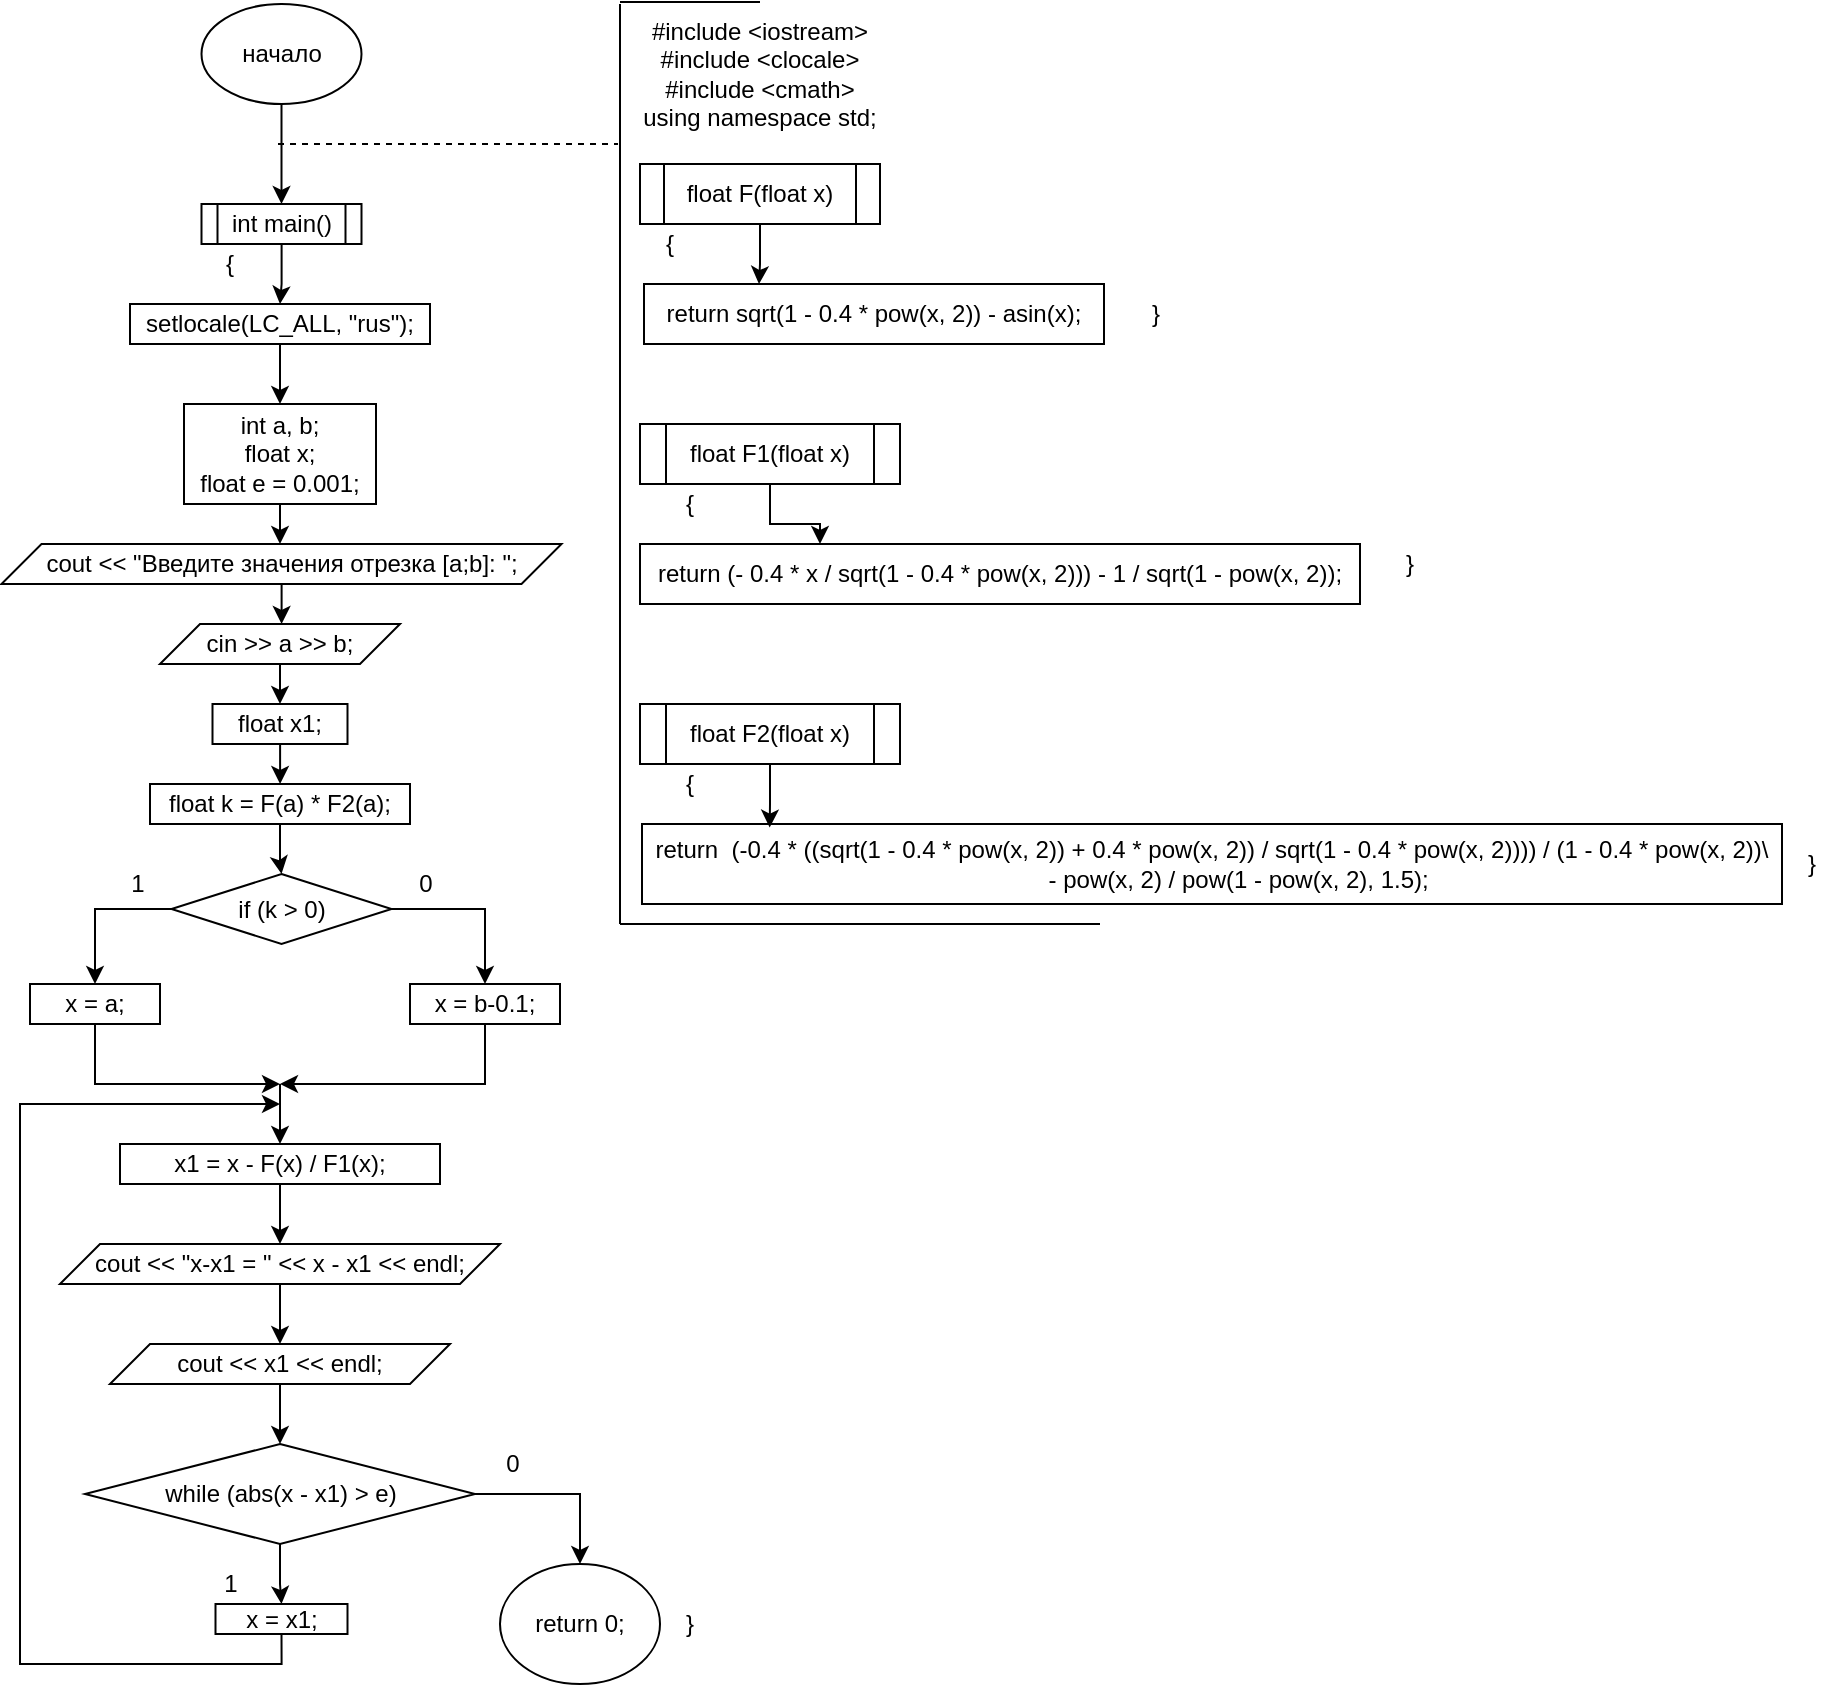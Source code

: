 <mxfile version="24.7.17">
  <diagram name="Страница — 1" id="dFE-vZxJJhm6LtwRVSg4">
    <mxGraphModel dx="1050" dy="717" grid="1" gridSize="10" guides="1" tooltips="1" connect="1" arrows="1" fold="1" page="1" pageScale="1" pageWidth="827" pageHeight="1169" math="0" shadow="0">
      <root>
        <mxCell id="0" />
        <mxCell id="1" parent="0" />
        <mxCell id="AQD5qiBSx-ihoJBbqy6e-1" style="edgeStyle=orthogonalEdgeStyle;rounded=0;orthogonalLoop=1;jettySize=auto;html=1;entryX=0.5;entryY=0;entryDx=0;entryDy=0;" parent="1" source="AQD5qiBSx-ihoJBbqy6e-2" target="AQD5qiBSx-ihoJBbqy6e-4" edge="1">
          <mxGeometry relative="1" as="geometry" />
        </mxCell>
        <mxCell id="AQD5qiBSx-ihoJBbqy6e-2" value="начало" style="ellipse;whiteSpace=wrap;html=1;" parent="1" vertex="1">
          <mxGeometry x="290.75" y="60" width="80" height="50" as="geometry" />
        </mxCell>
        <mxCell id="AQD5qiBSx-ihoJBbqy6e-3" style="edgeStyle=orthogonalEdgeStyle;rounded=0;orthogonalLoop=1;jettySize=auto;html=1;entryX=0.5;entryY=0;entryDx=0;entryDy=0;" parent="1" source="AQD5qiBSx-ihoJBbqy6e-4" target="AQD5qiBSx-ihoJBbqy6e-12" edge="1">
          <mxGeometry relative="1" as="geometry" />
        </mxCell>
        <mxCell id="AQD5qiBSx-ihoJBbqy6e-4" value="int main()" style="shape=process;whiteSpace=wrap;html=1;backgroundOutline=1;" parent="1" vertex="1">
          <mxGeometry x="290.75" y="160" width="80" height="20" as="geometry" />
        </mxCell>
        <mxCell id="AQD5qiBSx-ihoJBbqy6e-5" value="" style="endArrow=none;dashed=1;html=1;rounded=0;" parent="1" edge="1">
          <mxGeometry width="50" height="50" relative="1" as="geometry">
            <mxPoint x="329" y="130" as="sourcePoint" />
            <mxPoint x="499" y="130" as="targetPoint" />
          </mxGeometry>
        </mxCell>
        <mxCell id="AQD5qiBSx-ihoJBbqy6e-6" value="{" style="text;html=1;align=center;verticalAlign=middle;whiteSpace=wrap;rounded=0;" parent="1" vertex="1">
          <mxGeometry x="290" y="180" width="30" height="20" as="geometry" />
        </mxCell>
        <mxCell id="AQD5qiBSx-ihoJBbqy6e-7" value="" style="endArrow=none;html=1;rounded=0;" parent="1" edge="1">
          <mxGeometry width="50" height="50" relative="1" as="geometry">
            <mxPoint x="500" y="59" as="sourcePoint" />
            <mxPoint x="570" y="59" as="targetPoint" />
          </mxGeometry>
        </mxCell>
        <mxCell id="AQD5qiBSx-ihoJBbqy6e-9" value="" style="endArrow=none;html=1;rounded=0;" parent="1" edge="1">
          <mxGeometry width="50" height="50" relative="1" as="geometry">
            <mxPoint x="500" y="520" as="sourcePoint" />
            <mxPoint x="500" y="60" as="targetPoint" />
          </mxGeometry>
        </mxCell>
        <mxCell id="AQD5qiBSx-ihoJBbqy6e-11" style="edgeStyle=orthogonalEdgeStyle;rounded=0;orthogonalLoop=1;jettySize=auto;html=1;entryX=0.5;entryY=0;entryDx=0;entryDy=0;" parent="1" source="AQD5qiBSx-ihoJBbqy6e-12" target="JVRUv-87Cx2kyU36MZlU-18" edge="1">
          <mxGeometry relative="1" as="geometry">
            <mxPoint x="360" y="250" as="targetPoint" />
          </mxGeometry>
        </mxCell>
        <mxCell id="AQD5qiBSx-ihoJBbqy6e-12" value="setlocale(LC_ALL, &quot;rus&quot;);" style="rounded=0;whiteSpace=wrap;html=1;" parent="1" vertex="1">
          <mxGeometry x="255" y="210" width="150" height="20" as="geometry" />
        </mxCell>
        <mxCell id="JVRUv-87Cx2kyU36MZlU-1" value="&lt;div&gt;#include &amp;lt;iostream&amp;gt;&lt;/div&gt;&lt;div&gt;#include &amp;lt;clocale&amp;gt;&lt;/div&gt;&lt;div&gt;#include &amp;lt;cmath&amp;gt;&lt;/div&gt;&lt;div&gt;using namespace std;&lt;/div&gt;" style="text;html=1;align=center;verticalAlign=middle;whiteSpace=wrap;rounded=0;" parent="1" vertex="1">
          <mxGeometry x="500" y="60" width="140" height="70" as="geometry" />
        </mxCell>
        <mxCell id="JVRUv-87Cx2kyU36MZlU-12" style="edgeStyle=orthogonalEdgeStyle;rounded=0;orthogonalLoop=1;jettySize=auto;html=1;entryX=0.25;entryY=0;entryDx=0;entryDy=0;" parent="1" source="JVRUv-87Cx2kyU36MZlU-2" target="JVRUv-87Cx2kyU36MZlU-6" edge="1">
          <mxGeometry relative="1" as="geometry" />
        </mxCell>
        <mxCell id="JVRUv-87Cx2kyU36MZlU-2" value="&lt;div&gt;float F1(float x)&lt;/div&gt;" style="shape=process;whiteSpace=wrap;html=1;backgroundOutline=1;" parent="1" vertex="1">
          <mxGeometry x="510" y="270" width="130" height="30" as="geometry" />
        </mxCell>
        <mxCell id="JVRUv-87Cx2kyU36MZlU-9" style="edgeStyle=orthogonalEdgeStyle;rounded=0;orthogonalLoop=1;jettySize=auto;html=1;entryX=0.25;entryY=0;entryDx=0;entryDy=0;" parent="1" source="JVRUv-87Cx2kyU36MZlU-3" target="JVRUv-87Cx2kyU36MZlU-5" edge="1">
          <mxGeometry relative="1" as="geometry" />
        </mxCell>
        <mxCell id="JVRUv-87Cx2kyU36MZlU-3" value="float F(float x)" style="shape=process;whiteSpace=wrap;html=1;backgroundOutline=1;" parent="1" vertex="1">
          <mxGeometry x="510" y="140" width="120" height="30" as="geometry" />
        </mxCell>
        <mxCell id="JVRUv-87Cx2kyU36MZlU-4" value="float F2(float x)" style="shape=process;whiteSpace=wrap;html=1;backgroundOutline=1;" parent="1" vertex="1">
          <mxGeometry x="510" y="410" width="130" height="30" as="geometry" />
        </mxCell>
        <mxCell id="JVRUv-87Cx2kyU36MZlU-5" value="return sqrt(1 - 0.4 * pow(x, 2)) - asin(x);" style="rounded=0;whiteSpace=wrap;html=1;" parent="1" vertex="1">
          <mxGeometry x="512" y="200" width="230" height="30" as="geometry" />
        </mxCell>
        <mxCell id="JVRUv-87Cx2kyU36MZlU-6" value="&lt;div&gt;&lt;span style=&quot;white-space: normal;&quot;&gt;return (- 0.4 * x / sqrt(1 - 0.4 * pow(x, 2))) - 1 / sqrt(1 - pow(x, 2));&lt;/span&gt;&lt;/div&gt;" style="rounded=0;whiteSpace=wrap;html=1;" parent="1" vertex="1">
          <mxGeometry x="510" y="330" width="360" height="30" as="geometry" />
        </mxCell>
        <mxCell id="JVRUv-87Cx2kyU36MZlU-7" value="&lt;div&gt;return&amp;nbsp; (-0.4 * ((sqrt(1 - 0.4 * pow(x, 2)) + 0.4 * pow(x, 2)) / sqrt(1 - 0.4 * pow(x, 2)))) / (1 - 0.4 * pow(x, 2))\&lt;/div&gt;&lt;div&gt;&lt;span style=&quot;white-space: normal;&quot;&gt;&lt;span style=&quot;white-space:pre&quot;&gt;&#x9;&lt;/span&gt;- pow(x, 2) / pow(1 - pow(x, 2), 1.5);&lt;/span&gt;&lt;/div&gt;" style="rounded=0;whiteSpace=wrap;html=1;" parent="1" vertex="1">
          <mxGeometry x="511" y="470" width="570" height="40" as="geometry" />
        </mxCell>
        <mxCell id="JVRUv-87Cx2kyU36MZlU-8" value="{" style="text;html=1;align=center;verticalAlign=middle;whiteSpace=wrap;rounded=0;" parent="1" vertex="1">
          <mxGeometry x="510" y="170" width="30" height="20" as="geometry" />
        </mxCell>
        <mxCell id="JVRUv-87Cx2kyU36MZlU-10" value="}" style="text;html=1;align=center;verticalAlign=middle;whiteSpace=wrap;rounded=0;" parent="1" vertex="1">
          <mxGeometry x="750" y="200" width="36" height="30" as="geometry" />
        </mxCell>
        <mxCell id="JVRUv-87Cx2kyU36MZlU-11" value="{" style="text;html=1;align=center;verticalAlign=middle;whiteSpace=wrap;rounded=0;" parent="1" vertex="1">
          <mxGeometry x="520" y="300" width="30" height="20" as="geometry" />
        </mxCell>
        <mxCell id="JVRUv-87Cx2kyU36MZlU-13" value="}" style="text;html=1;align=center;verticalAlign=middle;whiteSpace=wrap;rounded=0;" parent="1" vertex="1">
          <mxGeometry x="880" y="330" width="30" height="20" as="geometry" />
        </mxCell>
        <mxCell id="JVRUv-87Cx2kyU36MZlU-14" value="{" style="text;html=1;align=center;verticalAlign=middle;whiteSpace=wrap;rounded=0;" parent="1" vertex="1">
          <mxGeometry x="520" y="440" width="30" height="20" as="geometry" />
        </mxCell>
        <mxCell id="JVRUv-87Cx2kyU36MZlU-15" style="edgeStyle=orthogonalEdgeStyle;rounded=0;orthogonalLoop=1;jettySize=auto;html=1;entryX=0.112;entryY=0.045;entryDx=0;entryDy=0;entryPerimeter=0;" parent="1" source="JVRUv-87Cx2kyU36MZlU-4" target="JVRUv-87Cx2kyU36MZlU-7" edge="1">
          <mxGeometry relative="1" as="geometry" />
        </mxCell>
        <mxCell id="JVRUv-87Cx2kyU36MZlU-16" value="}" style="text;html=1;align=center;verticalAlign=middle;whiteSpace=wrap;rounded=0;" parent="1" vertex="1">
          <mxGeometry x="1081" y="480" width="30" height="20" as="geometry" />
        </mxCell>
        <mxCell id="JVRUv-87Cx2kyU36MZlU-17" value="" style="endArrow=none;html=1;rounded=0;" parent="1" edge="1">
          <mxGeometry width="50" height="50" relative="1" as="geometry">
            <mxPoint x="500" y="520" as="sourcePoint" />
            <mxPoint x="740" y="520" as="targetPoint" />
            <Array as="points">
              <mxPoint x="600" y="520" />
            </Array>
          </mxGeometry>
        </mxCell>
        <mxCell id="JVRUv-87Cx2kyU36MZlU-23" style="edgeStyle=orthogonalEdgeStyle;rounded=0;orthogonalLoop=1;jettySize=auto;html=1;" parent="1" source="JVRUv-87Cx2kyU36MZlU-18" target="JVRUv-87Cx2kyU36MZlU-19" edge="1">
          <mxGeometry relative="1" as="geometry" />
        </mxCell>
        <mxCell id="JVRUv-87Cx2kyU36MZlU-18" value="&lt;div&gt;int a, b;&lt;/div&gt;&lt;div&gt;float x;&lt;/div&gt;&lt;div&gt;float e = 0.001;&lt;/div&gt;" style="rounded=0;whiteSpace=wrap;html=1;" parent="1" vertex="1">
          <mxGeometry x="282" y="260" width="96" height="50" as="geometry" />
        </mxCell>
        <mxCell id="JVRUv-87Cx2kyU36MZlU-24" style="edgeStyle=orthogonalEdgeStyle;rounded=0;orthogonalLoop=1;jettySize=auto;html=1;" parent="1" source="JVRUv-87Cx2kyU36MZlU-19" target="JVRUv-87Cx2kyU36MZlU-20" edge="1">
          <mxGeometry relative="1" as="geometry" />
        </mxCell>
        <mxCell id="JVRUv-87Cx2kyU36MZlU-19" value="cout &amp;lt;&amp;lt; &quot;Введите значения отрезка [a;b]: &quot;;" style="shape=parallelogram;perimeter=parallelogramPerimeter;whiteSpace=wrap;html=1;fixedSize=1;" parent="1" vertex="1">
          <mxGeometry x="190.75" y="330" width="280" height="20" as="geometry" />
        </mxCell>
        <mxCell id="JVRUv-87Cx2kyU36MZlU-25" style="edgeStyle=orthogonalEdgeStyle;rounded=0;orthogonalLoop=1;jettySize=auto;html=1;" parent="1" source="JVRUv-87Cx2kyU36MZlU-20" edge="1">
          <mxGeometry relative="1" as="geometry">
            <mxPoint x="330" y="410" as="targetPoint" />
          </mxGeometry>
        </mxCell>
        <mxCell id="JVRUv-87Cx2kyU36MZlU-20" value="cin &amp;gt;&amp;gt; a &amp;gt;&amp;gt; b;" style="shape=parallelogram;perimeter=parallelogramPerimeter;whiteSpace=wrap;html=1;fixedSize=1;" parent="1" vertex="1">
          <mxGeometry x="270" y="370" width="120" height="20" as="geometry" />
        </mxCell>
        <mxCell id="JVRUv-87Cx2kyU36MZlU-26" style="edgeStyle=orthogonalEdgeStyle;rounded=0;orthogonalLoop=1;jettySize=auto;html=1;entryX=0.5;entryY=0;entryDx=0;entryDy=0;" parent="1" source="JVRUv-87Cx2kyU36MZlU-21" target="JVRUv-87Cx2kyU36MZlU-22" edge="1">
          <mxGeometry relative="1" as="geometry" />
        </mxCell>
        <mxCell id="JVRUv-87Cx2kyU36MZlU-21" value="float k = F(a) * F2(a);" style="rounded=0;whiteSpace=wrap;html=1;" parent="1" vertex="1">
          <mxGeometry x="265" y="450" width="130" height="20" as="geometry" />
        </mxCell>
        <mxCell id="JVRUv-87Cx2kyU36MZlU-31" style="edgeStyle=orthogonalEdgeStyle;rounded=0;orthogonalLoop=1;jettySize=auto;html=1;entryX=0.5;entryY=0;entryDx=0;entryDy=0;" parent="1" source="JVRUv-87Cx2kyU36MZlU-22" target="JVRUv-87Cx2kyU36MZlU-30" edge="1">
          <mxGeometry relative="1" as="geometry" />
        </mxCell>
        <mxCell id="JVRUv-87Cx2kyU36MZlU-32" style="edgeStyle=orthogonalEdgeStyle;rounded=0;orthogonalLoop=1;jettySize=auto;html=1;" parent="1" source="JVRUv-87Cx2kyU36MZlU-22" target="JVRUv-87Cx2kyU36MZlU-29" edge="1">
          <mxGeometry relative="1" as="geometry" />
        </mxCell>
        <mxCell id="JVRUv-87Cx2kyU36MZlU-22" value="if (k &amp;gt; 0)" style="rhombus;whiteSpace=wrap;html=1;" parent="1" vertex="1">
          <mxGeometry x="275.75" y="495" width="110" height="35" as="geometry" />
        </mxCell>
        <mxCell id="JVRUv-87Cx2kyU36MZlU-27" value="1" style="text;html=1;align=center;verticalAlign=middle;whiteSpace=wrap;rounded=0;" parent="1" vertex="1">
          <mxGeometry x="245" y="490" width="27.5" height="20" as="geometry" />
        </mxCell>
        <mxCell id="JVRUv-87Cx2kyU36MZlU-28" value="0" style="text;html=1;align=center;verticalAlign=middle;whiteSpace=wrap;rounded=0;" parent="1" vertex="1">
          <mxGeometry x="385.75" y="490" width="34.25" height="20" as="geometry" />
        </mxCell>
        <mxCell id="JVRUv-87Cx2kyU36MZlU-33" style="edgeStyle=orthogonalEdgeStyle;rounded=0;orthogonalLoop=1;jettySize=auto;html=1;" parent="1" source="JVRUv-87Cx2kyU36MZlU-29" edge="1">
          <mxGeometry relative="1" as="geometry">
            <mxPoint x="330" y="600" as="targetPoint" />
            <Array as="points">
              <mxPoint x="238" y="600" />
              <mxPoint x="320" y="600" />
            </Array>
          </mxGeometry>
        </mxCell>
        <mxCell id="JVRUv-87Cx2kyU36MZlU-29" value="x = a;" style="rounded=0;whiteSpace=wrap;html=1;" parent="1" vertex="1">
          <mxGeometry x="205" y="550" width="65" height="20" as="geometry" />
        </mxCell>
        <mxCell id="JVRUv-87Cx2kyU36MZlU-34" style="edgeStyle=orthogonalEdgeStyle;rounded=0;orthogonalLoop=1;jettySize=auto;html=1;" parent="1" source="JVRUv-87Cx2kyU36MZlU-30" edge="1">
          <mxGeometry relative="1" as="geometry">
            <mxPoint x="330" y="600" as="targetPoint" />
            <Array as="points">
              <mxPoint x="432" y="600" />
              <mxPoint x="340" y="600" />
            </Array>
          </mxGeometry>
        </mxCell>
        <mxCell id="JVRUv-87Cx2kyU36MZlU-30" value="x = b-0.1;" style="rounded=0;whiteSpace=wrap;html=1;" parent="1" vertex="1">
          <mxGeometry x="395" y="550" width="75" height="20" as="geometry" />
        </mxCell>
        <mxCell id="JVRUv-87Cx2kyU36MZlU-35" value="" style="endArrow=classic;html=1;rounded=0;" parent="1" edge="1">
          <mxGeometry width="50" height="50" relative="1" as="geometry">
            <mxPoint x="330" y="600" as="sourcePoint" />
            <mxPoint x="330" y="630" as="targetPoint" />
          </mxGeometry>
        </mxCell>
        <mxCell id="JVRUv-87Cx2kyU36MZlU-45" style="edgeStyle=orthogonalEdgeStyle;rounded=0;orthogonalLoop=1;jettySize=auto;html=1;" parent="1" source="JVRUv-87Cx2kyU36MZlU-36" target="JVRUv-87Cx2kyU36MZlU-38" edge="1">
          <mxGeometry relative="1" as="geometry" />
        </mxCell>
        <mxCell id="JVRUv-87Cx2kyU36MZlU-36" value="x1 = x - F(x) / F1(x);" style="rounded=0;whiteSpace=wrap;html=1;" parent="1" vertex="1">
          <mxGeometry x="250" y="630" width="160" height="20" as="geometry" />
        </mxCell>
        <mxCell id="JVRUv-87Cx2kyU36MZlU-47" style="edgeStyle=orthogonalEdgeStyle;rounded=0;orthogonalLoop=1;jettySize=auto;html=1;entryX=0.5;entryY=0;entryDx=0;entryDy=0;" parent="1" source="JVRUv-87Cx2kyU36MZlU-37" target="JVRUv-87Cx2kyU36MZlU-41" edge="1">
          <mxGeometry relative="1" as="geometry" />
        </mxCell>
        <mxCell id="JVRUv-87Cx2kyU36MZlU-37" value="cout &amp;lt;&amp;lt; x1 &amp;lt;&amp;lt; endl;" style="shape=parallelogram;perimeter=parallelogramPerimeter;whiteSpace=wrap;html=1;fixedSize=1;" parent="1" vertex="1">
          <mxGeometry x="245" y="730" width="170" height="20" as="geometry" />
        </mxCell>
        <mxCell id="JVRUv-87Cx2kyU36MZlU-46" style="edgeStyle=orthogonalEdgeStyle;rounded=0;orthogonalLoop=1;jettySize=auto;html=1;" parent="1" source="JVRUv-87Cx2kyU36MZlU-38" target="JVRUv-87Cx2kyU36MZlU-37" edge="1">
          <mxGeometry relative="1" as="geometry" />
        </mxCell>
        <mxCell id="JVRUv-87Cx2kyU36MZlU-38" value="cout &amp;lt;&amp;lt; &quot;x-x1 = &quot; &amp;lt;&amp;lt; x - x1 &amp;lt;&amp;lt; endl;" style="shape=parallelogram;perimeter=parallelogramPerimeter;whiteSpace=wrap;html=1;fixedSize=1;" parent="1" vertex="1">
          <mxGeometry x="220" y="680" width="220" height="20" as="geometry" />
        </mxCell>
        <mxCell id="JVRUv-87Cx2kyU36MZlU-40" style="edgeStyle=orthogonalEdgeStyle;rounded=0;orthogonalLoop=1;jettySize=auto;html=1;entryX=0.5;entryY=0;entryDx=0;entryDy=0;" parent="1" source="JVRUv-87Cx2kyU36MZlU-39" target="JVRUv-87Cx2kyU36MZlU-21" edge="1">
          <mxGeometry relative="1" as="geometry" />
        </mxCell>
        <mxCell id="JVRUv-87Cx2kyU36MZlU-39" value="float x1;" style="rounded=0;whiteSpace=wrap;html=1;" parent="1" vertex="1">
          <mxGeometry x="296.25" y="410" width="67.5" height="20" as="geometry" />
        </mxCell>
        <mxCell id="JVRUv-87Cx2kyU36MZlU-48" style="edgeStyle=orthogonalEdgeStyle;rounded=0;orthogonalLoop=1;jettySize=auto;html=1;entryX=0.5;entryY=0;entryDx=0;entryDy=0;" parent="1" source="JVRUv-87Cx2kyU36MZlU-41" target="JVRUv-87Cx2kyU36MZlU-42" edge="1">
          <mxGeometry relative="1" as="geometry" />
        </mxCell>
        <mxCell id="JVRUv-87Cx2kyU36MZlU-56" style="edgeStyle=orthogonalEdgeStyle;rounded=0;orthogonalLoop=1;jettySize=auto;html=1;entryX=0.5;entryY=0;entryDx=0;entryDy=0;" parent="1" source="JVRUv-87Cx2kyU36MZlU-41" target="JVRUv-87Cx2kyU36MZlU-44" edge="1">
          <mxGeometry relative="1" as="geometry" />
        </mxCell>
        <mxCell id="JVRUv-87Cx2kyU36MZlU-41" value="while (abs(x - x1) &amp;gt; e)" style="rhombus;whiteSpace=wrap;html=1;" parent="1" vertex="1">
          <mxGeometry x="232.5" y="780" width="195" height="50" as="geometry" />
        </mxCell>
        <mxCell id="JVRUv-87Cx2kyU36MZlU-49" style="edgeStyle=orthogonalEdgeStyle;rounded=0;orthogonalLoop=1;jettySize=auto;html=1;exitX=0.5;exitY=1;exitDx=0;exitDy=0;" parent="1" source="JVRUv-87Cx2kyU36MZlU-42" edge="1">
          <mxGeometry relative="1" as="geometry">
            <mxPoint x="330" y="610" as="targetPoint" />
            <Array as="points">
              <mxPoint x="331" y="890" />
              <mxPoint x="200" y="890" />
              <mxPoint x="200" y="610" />
            </Array>
          </mxGeometry>
        </mxCell>
        <mxCell id="JVRUv-87Cx2kyU36MZlU-42" value="x = x1;" style="rounded=0;whiteSpace=wrap;html=1;" parent="1" vertex="1">
          <mxGeometry x="297.75" y="860" width="66" height="15" as="geometry" />
        </mxCell>
        <mxCell id="JVRUv-87Cx2kyU36MZlU-44" value="return 0;" style="ellipse;whiteSpace=wrap;html=1;" parent="1" vertex="1">
          <mxGeometry x="440" y="840" width="80" height="60" as="geometry" />
        </mxCell>
        <mxCell id="JVRUv-87Cx2kyU36MZlU-52" value="}" style="text;html=1;align=center;verticalAlign=middle;whiteSpace=wrap;rounded=0;" parent="1" vertex="1">
          <mxGeometry x="517" y="855" width="36" height="30" as="geometry" />
        </mxCell>
        <mxCell id="JVRUv-87Cx2kyU36MZlU-53" value="1" style="text;html=1;align=center;verticalAlign=middle;whiteSpace=wrap;rounded=0;" parent="1" vertex="1">
          <mxGeometry x="288.5" y="840" width="33" height="20" as="geometry" />
        </mxCell>
        <mxCell id="JVRUv-87Cx2kyU36MZlU-54" value="0" style="text;html=1;align=center;verticalAlign=middle;whiteSpace=wrap;rounded=0;" parent="1" vertex="1">
          <mxGeometry x="427.5" y="780" width="36.5" height="20" as="geometry" />
        </mxCell>
      </root>
    </mxGraphModel>
  </diagram>
</mxfile>
